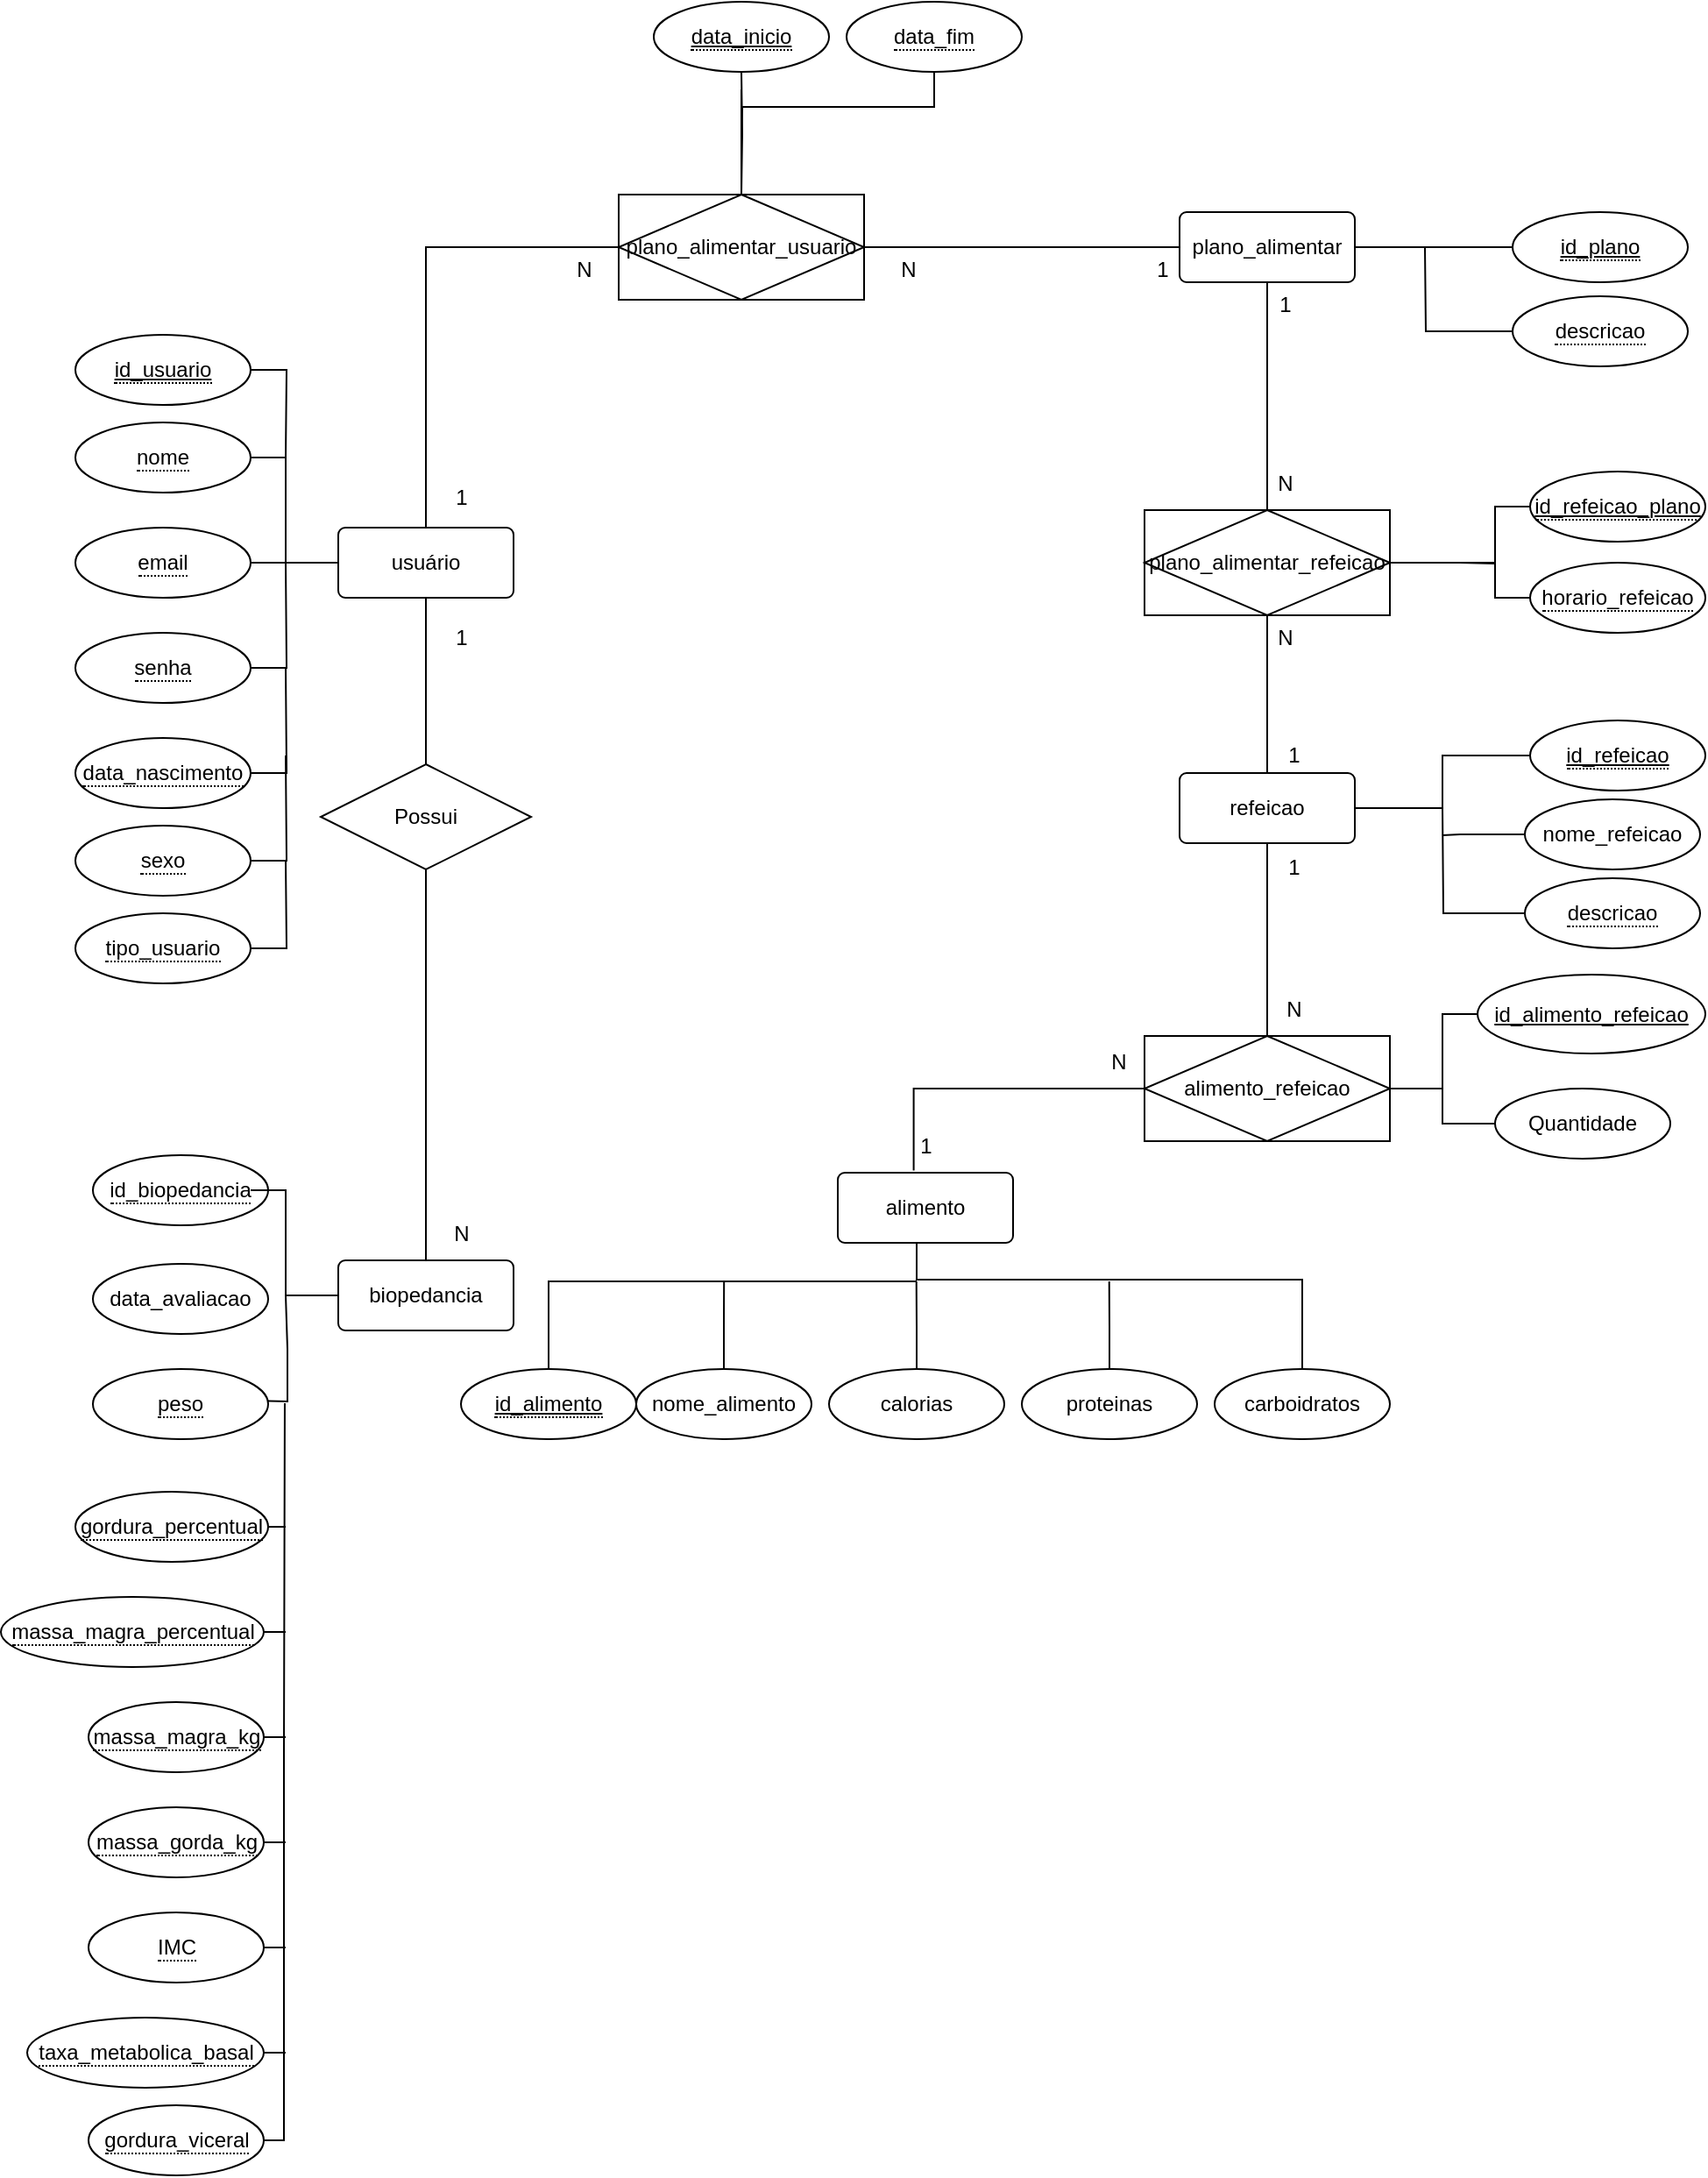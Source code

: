 <mxfile version="26.2.14">
  <diagram name="Página-1" id="QHzQMHKLu4HgC9nErYkX">
    <mxGraphModel dx="2474" dy="953" grid="1" gridSize="10" guides="1" tooltips="1" connect="1" arrows="1" fold="1" page="1" pageScale="1" pageWidth="827" pageHeight="1169" math="0" shadow="0">
      <root>
        <mxCell id="0" />
        <mxCell id="1" parent="0" />
        <mxCell id="FAbaRR8WIeynSip5F0G--24" style="edgeStyle=orthogonalEdgeStyle;rounded=0;orthogonalLoop=1;jettySize=auto;html=1;exitX=0.5;exitY=0;exitDx=0;exitDy=0;entryX=0;entryY=0.5;entryDx=0;entryDy=0;endArrow=none;startFill=0;" parent="1" source="FAbaRR8WIeynSip5F0G--1" target="FAbaRR8WIeynSip5F0G--21" edge="1">
          <mxGeometry relative="1" as="geometry" />
        </mxCell>
        <mxCell id="dp88wuNtWb5u873HW1GU-28" style="edgeStyle=orthogonalEdgeStyle;rounded=0;orthogonalLoop=1;jettySize=auto;html=1;exitX=0.5;exitY=1;exitDx=0;exitDy=0;entryX=0.5;entryY=0;entryDx=0;entryDy=0;endArrow=none;startFill=0;" edge="1" parent="1" source="FAbaRR8WIeynSip5F0G--1" target="FAbaRR8WIeynSip5F0G--2">
          <mxGeometry relative="1" as="geometry" />
        </mxCell>
        <mxCell id="FAbaRR8WIeynSip5F0G--1" value="usuário" style="rounded=1;arcSize=10;whiteSpace=wrap;html=1;align=center;" parent="1" vertex="1">
          <mxGeometry x="150" y="390" width="100" height="40" as="geometry" />
        </mxCell>
        <mxCell id="FAbaRR8WIeynSip5F0G--2" value="biopedancia" style="rounded=1;arcSize=10;whiteSpace=wrap;html=1;align=center;" parent="1" vertex="1">
          <mxGeometry x="150" y="808" width="100" height="40" as="geometry" />
        </mxCell>
        <mxCell id="FAbaRR8WIeynSip5F0G--45" style="edgeStyle=orthogonalEdgeStyle;rounded=0;orthogonalLoop=1;jettySize=auto;html=1;exitX=1;exitY=0.5;exitDx=0;exitDy=0;entryX=0;entryY=0.5;entryDx=0;entryDy=0;endArrow=none;startFill=0;" parent="1" source="FAbaRR8WIeynSip5F0G--3" target="FAbaRR8WIeynSip5F0G--42" edge="1">
          <mxGeometry relative="1" as="geometry" />
        </mxCell>
        <mxCell id="FAbaRR8WIeynSip5F0G--3" value="refeicao" style="rounded=1;arcSize=10;whiteSpace=wrap;html=1;align=center;" parent="1" vertex="1">
          <mxGeometry x="630" y="530" width="100" height="40" as="geometry" />
        </mxCell>
        <mxCell id="dp88wuNtWb5u873HW1GU-25" style="edgeStyle=orthogonalEdgeStyle;rounded=0;orthogonalLoop=1;jettySize=auto;html=1;endArrow=none;startFill=0;exitX=0.5;exitY=1;exitDx=0;exitDy=0;" edge="1" parent="1" source="FAbaRR8WIeynSip5F0G--4" target="dp88wuNtWb5u873HW1GU-76">
          <mxGeometry relative="1" as="geometry">
            <mxPoint x="530" y="890" as="targetPoint" />
            <Array as="points">
              <mxPoint x="480" y="798" />
              <mxPoint x="480" y="819" />
              <mxPoint x="700" y="819" />
            </Array>
          </mxGeometry>
        </mxCell>
        <mxCell id="FAbaRR8WIeynSip5F0G--4" value="alimento" style="rounded=1;arcSize=10;whiteSpace=wrap;html=1;align=center;" parent="1" vertex="1">
          <mxGeometry x="435" y="758" width="100" height="40" as="geometry" />
        </mxCell>
        <mxCell id="FAbaRR8WIeynSip5F0G--32" style="edgeStyle=orthogonalEdgeStyle;rounded=0;orthogonalLoop=1;jettySize=auto;html=1;exitX=1;exitY=0.5;exitDx=0;exitDy=0;entryX=0;entryY=0.5;entryDx=0;entryDy=0;endArrow=none;startFill=0;" parent="1" source="FAbaRR8WIeynSip5F0G--5" target="FAbaRR8WIeynSip5F0G--31" edge="1">
          <mxGeometry relative="1" as="geometry" />
        </mxCell>
        <mxCell id="FAbaRR8WIeynSip5F0G--37" style="edgeStyle=orthogonalEdgeStyle;rounded=0;orthogonalLoop=1;jettySize=auto;html=1;exitX=0.5;exitY=1;exitDx=0;exitDy=0;endArrow=none;startFill=0;" parent="1" source="FAbaRR8WIeynSip5F0G--5" edge="1">
          <mxGeometry relative="1" as="geometry">
            <mxPoint x="680" y="388" as="targetPoint" />
          </mxGeometry>
        </mxCell>
        <mxCell id="FAbaRR8WIeynSip5F0G--5" value="plano_alimentar" style="rounded=1;arcSize=10;whiteSpace=wrap;html=1;align=center;" parent="1" vertex="1">
          <mxGeometry x="630" y="210" width="100" height="40" as="geometry" />
        </mxCell>
        <mxCell id="FAbaRR8WIeynSip5F0G--13" style="edgeStyle=orthogonalEdgeStyle;rounded=0;orthogonalLoop=1;jettySize=auto;html=1;exitX=1;exitY=0.5;exitDx=0;exitDy=0;endArrow=none;startFill=0;" parent="1" source="FAbaRR8WIeynSip5F0G--6" edge="1">
          <mxGeometry relative="1" as="geometry">
            <mxPoint x="120" y="350" as="targetPoint" />
          </mxGeometry>
        </mxCell>
        <mxCell id="FAbaRR8WIeynSip5F0G--6" value="&lt;span style=&quot;border-bottom: 1px dotted&quot;&gt;id_usuario&lt;/span&gt;" style="ellipse;whiteSpace=wrap;html=1;align=center;fontStyle=4" parent="1" vertex="1">
          <mxGeometry y="280" width="100" height="40" as="geometry" />
        </mxCell>
        <mxCell id="FAbaRR8WIeynSip5F0G--12" style="edgeStyle=orthogonalEdgeStyle;rounded=0;orthogonalLoop=1;jettySize=auto;html=1;exitX=1;exitY=0.5;exitDx=0;exitDy=0;endArrow=none;startFill=0;entryX=0;entryY=0.5;entryDx=0;entryDy=0;" parent="1" source="FAbaRR8WIeynSip5F0G--7" target="FAbaRR8WIeynSip5F0G--1" edge="1">
          <mxGeometry relative="1" as="geometry">
            <mxPoint x="200" y="410" as="targetPoint" />
            <mxPoint x="100" y="370" as="sourcePoint" />
            <Array as="points">
              <mxPoint x="120" y="350" />
              <mxPoint x="120" y="410" />
            </Array>
          </mxGeometry>
        </mxCell>
        <mxCell id="FAbaRR8WIeynSip5F0G--7" value="&lt;span style=&quot;border-bottom: 1px dotted&quot;&gt;nome&lt;/span&gt;" style="ellipse;whiteSpace=wrap;html=1;align=center;" parent="1" vertex="1">
          <mxGeometry y="330" width="100" height="40" as="geometry" />
        </mxCell>
        <mxCell id="FAbaRR8WIeynSip5F0G--14" style="edgeStyle=orthogonalEdgeStyle;rounded=0;orthogonalLoop=1;jettySize=auto;html=1;exitX=1;exitY=0.5;exitDx=0;exitDy=0;endArrow=none;startFill=0;" parent="1" source="FAbaRR8WIeynSip5F0G--8" edge="1">
          <mxGeometry relative="1" as="geometry">
            <mxPoint x="120" y="410.103" as="targetPoint" />
          </mxGeometry>
        </mxCell>
        <mxCell id="FAbaRR8WIeynSip5F0G--8" value="&lt;span style=&quot;border-bottom: 1px dotted&quot;&gt;email&lt;/span&gt;" style="ellipse;whiteSpace=wrap;html=1;align=center;" parent="1" vertex="1">
          <mxGeometry y="390" width="100" height="40" as="geometry" />
        </mxCell>
        <mxCell id="FAbaRR8WIeynSip5F0G--15" style="edgeStyle=orthogonalEdgeStyle;rounded=0;orthogonalLoop=1;jettySize=auto;html=1;exitX=1;exitY=0.5;exitDx=0;exitDy=0;endArrow=none;startFill=0;" parent="1" source="FAbaRR8WIeynSip5F0G--9" edge="1">
          <mxGeometry relative="1" as="geometry">
            <mxPoint x="120" y="410" as="targetPoint" />
          </mxGeometry>
        </mxCell>
        <mxCell id="FAbaRR8WIeynSip5F0G--9" value="&lt;span style=&quot;border-bottom: 1px dotted&quot;&gt;senha&lt;/span&gt;" style="ellipse;whiteSpace=wrap;html=1;align=center;" parent="1" vertex="1">
          <mxGeometry y="450" width="100" height="40" as="geometry" />
        </mxCell>
        <mxCell id="FAbaRR8WIeynSip5F0G--16" style="edgeStyle=orthogonalEdgeStyle;rounded=0;orthogonalLoop=1;jettySize=auto;html=1;exitX=1;exitY=0.5;exitDx=0;exitDy=0;endArrow=none;startFill=0;" parent="1" source="FAbaRR8WIeynSip5F0G--10" edge="1">
          <mxGeometry relative="1" as="geometry">
            <mxPoint x="120" y="470" as="targetPoint" />
          </mxGeometry>
        </mxCell>
        <mxCell id="FAbaRR8WIeynSip5F0G--10" value="&lt;span style=&quot;border-bottom: 1px dotted&quot;&gt;data_nascimento&lt;/span&gt;" style="ellipse;whiteSpace=wrap;html=1;align=center;fillColor=default;strokeColor=default;" parent="1" vertex="1">
          <mxGeometry y="510" width="100" height="40" as="geometry" />
        </mxCell>
        <mxCell id="FAbaRR8WIeynSip5F0G--25" style="edgeStyle=orthogonalEdgeStyle;rounded=0;orthogonalLoop=1;jettySize=auto;html=1;exitX=1;exitY=0.5;exitDx=0;exitDy=0;endArrow=none;startFill=0;" parent="1" source="FAbaRR8WIeynSip5F0G--21" target="FAbaRR8WIeynSip5F0G--5" edge="1">
          <mxGeometry relative="1" as="geometry" />
        </mxCell>
        <mxCell id="FAbaRR8WIeynSip5F0G--26" style="edgeStyle=orthogonalEdgeStyle;rounded=0;orthogonalLoop=1;jettySize=auto;html=1;exitX=0.5;exitY=0;exitDx=0;exitDy=0;entryX=0.5;entryY=1;entryDx=0;entryDy=0;endArrow=none;startFill=0;" parent="1" source="FAbaRR8WIeynSip5F0G--21" edge="1">
          <mxGeometry relative="1" as="geometry">
            <mxPoint x="380" y="140" as="targetPoint" />
          </mxGeometry>
        </mxCell>
        <mxCell id="FAbaRR8WIeynSip5F0G--21" value="plano_alimentar_usuario" style="shape=associativeEntity;whiteSpace=wrap;html=1;align=center;" parent="1" vertex="1">
          <mxGeometry x="310" y="200" width="140" height="60" as="geometry" />
        </mxCell>
        <mxCell id="FAbaRR8WIeynSip5F0G--31" value="&lt;span style=&quot;border-bottom: 1px dotted&quot;&gt;id_plano&lt;/span&gt;" style="ellipse;whiteSpace=wrap;html=1;align=center;fontStyle=4" parent="1" vertex="1">
          <mxGeometry x="820" y="210" width="100" height="40" as="geometry" />
        </mxCell>
        <mxCell id="FAbaRR8WIeynSip5F0G--38" style="edgeStyle=orthogonalEdgeStyle;rounded=0;orthogonalLoop=1;jettySize=auto;html=1;endArrow=none;startFill=0;" parent="1" source="dp88wuNtWb5u873HW1GU-9" target="FAbaRR8WIeynSip5F0G--3" edge="1">
          <mxGeometry relative="1" as="geometry">
            <mxPoint x="680" y="448" as="sourcePoint" />
          </mxGeometry>
        </mxCell>
        <mxCell id="FAbaRR8WIeynSip5F0G--42" value="&lt;span style=&quot;border-bottom: 1px dotted&quot;&gt;id_refeicao&lt;/span&gt;" style="ellipse;whiteSpace=wrap;html=1;align=center;fontStyle=4" parent="1" vertex="1">
          <mxGeometry x="830" y="500" width="100" height="40" as="geometry" />
        </mxCell>
        <mxCell id="dp88wuNtWb5u873HW1GU-80" style="edgeStyle=orthogonalEdgeStyle;rounded=0;orthogonalLoop=1;jettySize=auto;html=1;exitX=0.5;exitY=0;exitDx=0;exitDy=0;endArrow=none;startFill=0;" edge="1" parent="1" source="FAbaRR8WIeynSip5F0G--46">
          <mxGeometry relative="1" as="geometry">
            <mxPoint x="480" y="820" as="targetPoint" />
            <Array as="points">
              <mxPoint x="270" y="820" />
            </Array>
          </mxGeometry>
        </mxCell>
        <mxCell id="FAbaRR8WIeynSip5F0G--46" value="&lt;span style=&quot;border-bottom: 1px dotted&quot;&gt;id_alimento&lt;/span&gt;" style="ellipse;whiteSpace=wrap;html=1;align=center;fontStyle=4" parent="1" vertex="1">
          <mxGeometry x="220" y="870" width="100" height="40" as="geometry" />
        </mxCell>
        <mxCell id="dp88wuNtWb5u873HW1GU-81" style="edgeStyle=orthogonalEdgeStyle;rounded=0;orthogonalLoop=1;jettySize=auto;html=1;exitX=0.5;exitY=0;exitDx=0;exitDy=0;endArrow=none;startFill=0;" edge="1" parent="1" source="FAbaRR8WIeynSip5F0G--47">
          <mxGeometry relative="1" as="geometry">
            <mxPoint x="370.095" y="820" as="targetPoint" />
          </mxGeometry>
        </mxCell>
        <mxCell id="FAbaRR8WIeynSip5F0G--47" value="nome_alimento" style="ellipse;whiteSpace=wrap;html=1;align=center;" parent="1" vertex="1">
          <mxGeometry x="320" y="870" width="100" height="40" as="geometry" />
        </mxCell>
        <mxCell id="dp88wuNtWb5u873HW1GU-77" style="edgeStyle=orthogonalEdgeStyle;rounded=0;orthogonalLoop=1;jettySize=auto;html=1;exitX=0.5;exitY=0;exitDx=0;exitDy=0;endArrow=none;startFill=0;" edge="1" parent="1" source="FAbaRR8WIeynSip5F0G--48">
          <mxGeometry relative="1" as="geometry">
            <mxPoint x="479.857" y="820" as="targetPoint" />
          </mxGeometry>
        </mxCell>
        <mxCell id="FAbaRR8WIeynSip5F0G--48" value="calorias" style="ellipse;whiteSpace=wrap;html=1;align=center;" parent="1" vertex="1">
          <mxGeometry x="430" y="870" width="100" height="40" as="geometry" />
        </mxCell>
        <mxCell id="FAbaRR8WIeynSip5F0G--64" style="edgeStyle=orthogonalEdgeStyle;rounded=0;orthogonalLoop=1;jettySize=auto;html=1;exitX=1;exitY=0.5;exitDx=0;exitDy=0;endArrow=none;startFill=0;" parent="1" source="FAbaRR8WIeynSip5F0G--62" target="FAbaRR8WIeynSip5F0G--63" edge="1">
          <mxGeometry relative="1" as="geometry" />
        </mxCell>
        <mxCell id="dp88wuNtWb5u873HW1GU-84" style="edgeStyle=orthogonalEdgeStyle;rounded=0;orthogonalLoop=1;jettySize=auto;html=1;exitX=0.5;exitY=0;exitDx=0;exitDy=0;endArrow=none;startFill=0;" edge="1" parent="1" source="FAbaRR8WIeynSip5F0G--62" target="FAbaRR8WIeynSip5F0G--3">
          <mxGeometry relative="1" as="geometry" />
        </mxCell>
        <mxCell id="FAbaRR8WIeynSip5F0G--62" value="alimento_refeicao" style="shape=associativeEntity;whiteSpace=wrap;html=1;align=center;" parent="1" vertex="1">
          <mxGeometry x="610" y="680" width="140" height="60" as="geometry" />
        </mxCell>
        <mxCell id="FAbaRR8WIeynSip5F0G--63" value="Quantidade" style="ellipse;whiteSpace=wrap;html=1;align=center;" parent="1" vertex="1">
          <mxGeometry x="810" y="710" width="100" height="40" as="geometry" />
        </mxCell>
        <mxCell id="dp88wuNtWb5u873HW1GU-1" value="N" style="text;html=1;align=center;verticalAlign=middle;resizable=0;points=[];autosize=1;strokeColor=none;fillColor=none;" vertex="1" parent="1">
          <mxGeometry x="460" y="228" width="30" height="30" as="geometry" />
        </mxCell>
        <mxCell id="dp88wuNtWb5u873HW1GU-2" value="1" style="text;html=1;align=center;verticalAlign=middle;resizable=0;points=[];autosize=1;strokeColor=none;fillColor=none;" vertex="1" parent="1">
          <mxGeometry x="205" y="358" width="30" height="30" as="geometry" />
        </mxCell>
        <mxCell id="dp88wuNtWb5u873HW1GU-4" value="" style="edgeStyle=orthogonalEdgeStyle;rounded=0;orthogonalLoop=1;jettySize=auto;html=1;endArrow=none;startFill=0;" edge="1" parent="1" target="FAbaRR8WIeynSip5F0G--21">
          <mxGeometry relative="1" as="geometry">
            <mxPoint x="380" y="130" as="sourcePoint" />
          </mxGeometry>
        </mxCell>
        <mxCell id="dp88wuNtWb5u873HW1GU-5" value="N" style="text;html=1;align=center;verticalAlign=middle;resizable=0;points=[];autosize=1;strokeColor=none;fillColor=none;" vertex="1" parent="1">
          <mxGeometry x="275" y="228" width="30" height="30" as="geometry" />
        </mxCell>
        <mxCell id="dp88wuNtWb5u873HW1GU-7" value="1" style="text;html=1;align=center;verticalAlign=middle;resizable=0;points=[];autosize=1;strokeColor=none;fillColor=none;" vertex="1" parent="1">
          <mxGeometry x="605" y="228" width="30" height="30" as="geometry" />
        </mxCell>
        <mxCell id="dp88wuNtWb5u873HW1GU-13" style="edgeStyle=orthogonalEdgeStyle;rounded=0;orthogonalLoop=1;jettySize=auto;html=1;exitX=1;exitY=0.5;exitDx=0;exitDy=0;entryX=0;entryY=0.5;entryDx=0;entryDy=0;endArrow=none;startFill=0;" edge="1" parent="1" source="dp88wuNtWb5u873HW1GU-9" target="dp88wuNtWb5u873HW1GU-10">
          <mxGeometry relative="1" as="geometry">
            <Array as="points">
              <mxPoint x="810" y="410" />
              <mxPoint x="810" y="378" />
            </Array>
          </mxGeometry>
        </mxCell>
        <mxCell id="dp88wuNtWb5u873HW1GU-9" value="plano_alimentar_refeicao" style="shape=associativeEntity;whiteSpace=wrap;html=1;align=center;" vertex="1" parent="1">
          <mxGeometry x="610" y="380" width="140" height="60" as="geometry" />
        </mxCell>
        <mxCell id="dp88wuNtWb5u873HW1GU-10" value="&lt;span style=&quot;border-bottom: 1px dotted&quot;&gt;id_refeicao_plano&lt;/span&gt;" style="ellipse;whiteSpace=wrap;html=1;align=center;fontStyle=4" vertex="1" parent="1">
          <mxGeometry x="830" y="358" width="100" height="40" as="geometry" />
        </mxCell>
        <mxCell id="dp88wuNtWb5u873HW1GU-17" value="N" style="text;html=1;align=center;verticalAlign=middle;resizable=0;points=[];autosize=1;strokeColor=none;fillColor=none;" vertex="1" parent="1">
          <mxGeometry x="675" y="350" width="30" height="30" as="geometry" />
        </mxCell>
        <mxCell id="dp88wuNtWb5u873HW1GU-18" value="1" style="text;html=1;align=center;verticalAlign=middle;resizable=0;points=[];autosize=1;strokeColor=none;fillColor=none;" vertex="1" parent="1">
          <mxGeometry x="675" y="248" width="30" height="30" as="geometry" />
        </mxCell>
        <mxCell id="dp88wuNtWb5u873HW1GU-19" value="N" style="text;html=1;align=center;verticalAlign=middle;resizable=0;points=[];autosize=1;strokeColor=none;fillColor=none;" vertex="1" parent="1">
          <mxGeometry x="675" y="438" width="30" height="30" as="geometry" />
        </mxCell>
        <mxCell id="dp88wuNtWb5u873HW1GU-22" value="N" style="text;html=1;align=center;verticalAlign=middle;resizable=0;points=[];autosize=1;strokeColor=none;fillColor=none;" vertex="1" parent="1">
          <mxGeometry x="680" y="650" width="30" height="30" as="geometry" />
        </mxCell>
        <mxCell id="dp88wuNtWb5u873HW1GU-23" value="N" style="text;html=1;align=center;verticalAlign=middle;resizable=0;points=[];autosize=1;strokeColor=none;fillColor=none;" vertex="1" parent="1">
          <mxGeometry x="580" y="680" width="30" height="30" as="geometry" />
        </mxCell>
        <mxCell id="dp88wuNtWb5u873HW1GU-24" value="1" style="text;html=1;align=center;verticalAlign=middle;resizable=0;points=[];autosize=1;strokeColor=none;fillColor=none;" vertex="1" parent="1">
          <mxGeometry x="470" y="728" width="30" height="30" as="geometry" />
        </mxCell>
        <mxCell id="dp88wuNtWb5u873HW1GU-27" value="1" style="text;html=1;align=center;verticalAlign=middle;resizable=0;points=[];autosize=1;strokeColor=none;fillColor=none;" vertex="1" parent="1">
          <mxGeometry x="680" y="569" width="30" height="30" as="geometry" />
        </mxCell>
        <mxCell id="dp88wuNtWb5u873HW1GU-29" value="N" style="text;html=1;align=center;verticalAlign=middle;resizable=0;points=[];autosize=1;strokeColor=none;fillColor=none;" vertex="1" parent="1">
          <mxGeometry x="205" y="778" width="30" height="30" as="geometry" />
        </mxCell>
        <mxCell id="dp88wuNtWb5u873HW1GU-37" value="&lt;span style=&quot;border-bottom: 1px dotted&quot;&gt;id_biopedancia&lt;/span&gt;" style="ellipse;whiteSpace=wrap;html=1;align=center;" vertex="1" parent="1">
          <mxGeometry x="10" y="748" width="100" height="40" as="geometry" />
        </mxCell>
        <mxCell id="dp88wuNtWb5u873HW1GU-38" style="edgeStyle=orthogonalEdgeStyle;rounded=0;orthogonalLoop=1;jettySize=auto;html=1;exitX=1;exitY=0.5;exitDx=0;exitDy=0;endArrow=none;startFill=0;entryX=0;entryY=0.5;entryDx=0;entryDy=0;" edge="1" parent="1">
          <mxGeometry relative="1" as="geometry">
            <mxPoint x="150" y="828" as="targetPoint" />
            <mxPoint x="100" y="768" as="sourcePoint" />
            <Array as="points">
              <mxPoint x="120" y="768" />
              <mxPoint x="120" y="828" />
            </Array>
          </mxGeometry>
        </mxCell>
        <mxCell id="dp88wuNtWb5u873HW1GU-41" value="data_avaliacao" style="ellipse;whiteSpace=wrap;html=1;align=center;" vertex="1" parent="1">
          <mxGeometry x="10" y="810" width="100" height="40" as="geometry" />
        </mxCell>
        <mxCell id="dp88wuNtWb5u873HW1GU-42" style="edgeStyle=orthogonalEdgeStyle;rounded=0;orthogonalLoop=1;jettySize=auto;html=1;exitX=1;exitY=0.5;exitDx=0;exitDy=0;endArrow=none;startFill=0;" edge="1" parent="1">
          <mxGeometry relative="1" as="geometry">
            <mxPoint x="120" y="828" as="targetPoint" />
            <mxPoint x="100" y="888" as="sourcePoint" />
          </mxGeometry>
        </mxCell>
        <mxCell id="dp88wuNtWb5u873HW1GU-43" value="&lt;span style=&quot;border-bottom: 1px dotted&quot;&gt;peso&lt;/span&gt;" style="ellipse;whiteSpace=wrap;html=1;align=center;" vertex="1" parent="1">
          <mxGeometry x="10" y="870" width="100" height="40" as="geometry" />
        </mxCell>
        <mxCell id="dp88wuNtWb5u873HW1GU-67" style="edgeStyle=orthogonalEdgeStyle;rounded=0;orthogonalLoop=1;jettySize=auto;html=1;exitX=1;exitY=0.5;exitDx=0;exitDy=0;endArrow=none;startFill=0;" edge="1" parent="1" source="dp88wuNtWb5u873HW1GU-45">
          <mxGeometry relative="1" as="geometry">
            <mxPoint x="120" y="959.917" as="targetPoint" />
          </mxGeometry>
        </mxCell>
        <mxCell id="dp88wuNtWb5u873HW1GU-45" value="&lt;span style=&quot;border-bottom: 1px dotted&quot;&gt;gordura_percentual&lt;/span&gt;" style="ellipse;whiteSpace=wrap;html=1;align=center;" vertex="1" parent="1">
          <mxGeometry y="940" width="110" height="40" as="geometry" />
        </mxCell>
        <mxCell id="dp88wuNtWb5u873HW1GU-46" value="1" style="text;html=1;align=center;verticalAlign=middle;resizable=0;points=[];autosize=1;strokeColor=none;fillColor=none;" vertex="1" parent="1">
          <mxGeometry x="205" y="438" width="30" height="30" as="geometry" />
        </mxCell>
        <mxCell id="dp88wuNtWb5u873HW1GU-47" value="Possui" style="shape=rhombus;perimeter=rhombusPerimeter;whiteSpace=wrap;html=1;align=center;" vertex="1" parent="1">
          <mxGeometry x="140" y="525" width="120" height="60" as="geometry" />
        </mxCell>
        <mxCell id="dp88wuNtWb5u873HW1GU-48" value="&lt;span style=&quot;border-bottom: 1px dotted&quot;&gt;data_inicio&lt;/span&gt;" style="ellipse;whiteSpace=wrap;html=1;align=center;fontStyle=4" vertex="1" parent="1">
          <mxGeometry x="330" y="90" width="100" height="40" as="geometry" />
        </mxCell>
        <mxCell id="dp88wuNtWb5u873HW1GU-51" value="1" style="text;html=1;align=center;verticalAlign=middle;resizable=0;points=[];autosize=1;strokeColor=none;fillColor=none;" vertex="1" parent="1">
          <mxGeometry x="680" y="505" width="30" height="30" as="geometry" />
        </mxCell>
        <mxCell id="dp88wuNtWb5u873HW1GU-55" style="edgeStyle=orthogonalEdgeStyle;rounded=0;orthogonalLoop=1;jettySize=auto;html=1;exitX=1;exitY=0.5;exitDx=0;exitDy=0;endArrow=none;startFill=0;" edge="1" parent="1" source="dp88wuNtWb5u873HW1GU-52">
          <mxGeometry relative="1" as="geometry">
            <mxPoint x="120" y="580" as="targetPoint" />
          </mxGeometry>
        </mxCell>
        <mxCell id="dp88wuNtWb5u873HW1GU-52" value="&lt;span style=&quot;border-bottom: 1px dotted&quot;&gt;tipo_usuario&lt;/span&gt;" style="ellipse;whiteSpace=wrap;html=1;align=center;" vertex="1" parent="1">
          <mxGeometry y="610" width="100" height="40" as="geometry" />
        </mxCell>
        <mxCell id="dp88wuNtWb5u873HW1GU-54" style="edgeStyle=orthogonalEdgeStyle;rounded=0;orthogonalLoop=1;jettySize=auto;html=1;exitX=1;exitY=0.5;exitDx=0;exitDy=0;endArrow=none;startFill=0;" edge="1" parent="1" source="dp88wuNtWb5u873HW1GU-53">
          <mxGeometry relative="1" as="geometry">
            <mxPoint x="120" y="520" as="targetPoint" />
          </mxGeometry>
        </mxCell>
        <mxCell id="dp88wuNtWb5u873HW1GU-53" value="&lt;span style=&quot;border-bottom: 1px dotted&quot;&gt;sexo&lt;/span&gt;" style="ellipse;whiteSpace=wrap;html=1;align=center;" vertex="1" parent="1">
          <mxGeometry y="560" width="100" height="40" as="geometry" />
        </mxCell>
        <mxCell id="dp88wuNtWb5u873HW1GU-68" style="edgeStyle=orthogonalEdgeStyle;rounded=0;orthogonalLoop=1;jettySize=auto;html=1;exitX=1;exitY=0.5;exitDx=0;exitDy=0;endArrow=none;startFill=0;" edge="1" parent="1" source="dp88wuNtWb5u873HW1GU-57">
          <mxGeometry relative="1" as="geometry">
            <mxPoint x="120" y="1019.917" as="targetPoint" />
          </mxGeometry>
        </mxCell>
        <mxCell id="dp88wuNtWb5u873HW1GU-57" value="&lt;span style=&quot;border-bottom: 1px dotted&quot;&gt;massa_magra_percentual&lt;/span&gt;" style="ellipse;whiteSpace=wrap;html=1;align=center;" vertex="1" parent="1">
          <mxGeometry x="-42.5" y="1000" width="150" height="40" as="geometry" />
        </mxCell>
        <mxCell id="dp88wuNtWb5u873HW1GU-69" style="edgeStyle=orthogonalEdgeStyle;rounded=0;orthogonalLoop=1;jettySize=auto;html=1;exitX=1;exitY=0.5;exitDx=0;exitDy=0;endArrow=none;startFill=0;" edge="1" parent="1" source="dp88wuNtWb5u873HW1GU-58">
          <mxGeometry relative="1" as="geometry">
            <mxPoint x="120" y="1079.917" as="targetPoint" />
          </mxGeometry>
        </mxCell>
        <mxCell id="dp88wuNtWb5u873HW1GU-58" value="&lt;span style=&quot;border-bottom: 1px dotted&quot;&gt;massa_magra_kg&lt;/span&gt;" style="ellipse;whiteSpace=wrap;html=1;align=center;" vertex="1" parent="1">
          <mxGeometry x="7.5" y="1060" width="100" height="40" as="geometry" />
        </mxCell>
        <mxCell id="dp88wuNtWb5u873HW1GU-70" style="edgeStyle=orthogonalEdgeStyle;rounded=0;orthogonalLoop=1;jettySize=auto;html=1;exitX=1;exitY=0.5;exitDx=0;exitDy=0;endArrow=none;startFill=0;" edge="1" parent="1" source="dp88wuNtWb5u873HW1GU-59">
          <mxGeometry relative="1" as="geometry">
            <mxPoint x="120" y="1139.917" as="targetPoint" />
          </mxGeometry>
        </mxCell>
        <mxCell id="dp88wuNtWb5u873HW1GU-59" value="&lt;span style=&quot;border-bottom: 1px dotted&quot;&gt;massa_gorda_kg&lt;/span&gt;" style="ellipse;whiteSpace=wrap;html=1;align=center;" vertex="1" parent="1">
          <mxGeometry x="7.5" y="1120" width="100" height="40" as="geometry" />
        </mxCell>
        <mxCell id="dp88wuNtWb5u873HW1GU-66" style="edgeStyle=orthogonalEdgeStyle;rounded=0;orthogonalLoop=1;jettySize=auto;html=1;exitX=1;exitY=0.5;exitDx=0;exitDy=0;endArrow=none;startFill=0;" edge="1" parent="1" source="dp88wuNtWb5u873HW1GU-60">
          <mxGeometry relative="1" as="geometry">
            <mxPoint x="120.0" y="1200.391" as="targetPoint" />
          </mxGeometry>
        </mxCell>
        <mxCell id="dp88wuNtWb5u873HW1GU-60" value="&lt;span style=&quot;border-bottom: 1px dotted&quot;&gt;IMC&lt;/span&gt;" style="ellipse;whiteSpace=wrap;html=1;align=center;" vertex="1" parent="1">
          <mxGeometry x="7.5" y="1180" width="100" height="40" as="geometry" />
        </mxCell>
        <mxCell id="dp88wuNtWb5u873HW1GU-65" style="edgeStyle=orthogonalEdgeStyle;rounded=0;orthogonalLoop=1;jettySize=auto;html=1;exitX=1;exitY=0.5;exitDx=0;exitDy=0;endArrow=none;startFill=0;" edge="1" parent="1" source="dp88wuNtWb5u873HW1GU-61">
          <mxGeometry relative="1" as="geometry">
            <mxPoint x="120.0" y="1260.391" as="targetPoint" />
          </mxGeometry>
        </mxCell>
        <mxCell id="dp88wuNtWb5u873HW1GU-61" value="&lt;span style=&quot;border-bottom: 1px dotted&quot;&gt;taxa_metabolica_basal&lt;/span&gt;" style="ellipse;whiteSpace=wrap;html=1;align=center;" vertex="1" parent="1">
          <mxGeometry x="-27.5" y="1240" width="135" height="40" as="geometry" />
        </mxCell>
        <mxCell id="dp88wuNtWb5u873HW1GU-64" style="edgeStyle=orthogonalEdgeStyle;rounded=0;orthogonalLoop=1;jettySize=auto;html=1;exitX=1;exitY=0.5;exitDx=0;exitDy=0;endArrow=none;startFill=0;" edge="1" parent="1" source="dp88wuNtWb5u873HW1GU-62">
          <mxGeometry relative="1" as="geometry">
            <mxPoint x="119.48" y="889.52" as="targetPoint" />
            <mxPoint x="69.48" y="1289.52" as="sourcePoint" />
            <Array as="points">
              <mxPoint x="119" y="1310" />
              <mxPoint x="119" y="1090" />
              <mxPoint x="120" y="1090" />
            </Array>
          </mxGeometry>
        </mxCell>
        <mxCell id="dp88wuNtWb5u873HW1GU-62" value="&lt;span style=&quot;border-bottom: 1px dotted&quot;&gt;gordura_viceral&lt;/span&gt;" style="ellipse;whiteSpace=wrap;html=1;align=center;" vertex="1" parent="1">
          <mxGeometry x="7.5" y="1290" width="100" height="40" as="geometry" />
        </mxCell>
        <mxCell id="dp88wuNtWb5u873HW1GU-63" style="edgeStyle=orthogonalEdgeStyle;rounded=0;orthogonalLoop=1;jettySize=auto;html=1;exitX=0.5;exitY=1;exitDx=0;exitDy=0;" edge="1" parent="1" source="dp88wuNtWb5u873HW1GU-57" target="dp88wuNtWb5u873HW1GU-57">
          <mxGeometry relative="1" as="geometry" />
        </mxCell>
        <mxCell id="dp88wuNtWb5u873HW1GU-79" style="edgeStyle=orthogonalEdgeStyle;rounded=0;orthogonalLoop=1;jettySize=auto;html=1;exitX=0.5;exitY=0;exitDx=0;exitDy=0;endArrow=none;startFill=0;" edge="1" parent="1" source="dp88wuNtWb5u873HW1GU-75">
          <mxGeometry relative="1" as="geometry">
            <mxPoint x="589.857" y="820" as="targetPoint" />
          </mxGeometry>
        </mxCell>
        <mxCell id="dp88wuNtWb5u873HW1GU-75" value="proteinas" style="ellipse;whiteSpace=wrap;html=1;align=center;" vertex="1" parent="1">
          <mxGeometry x="540" y="870" width="100" height="40" as="geometry" />
        </mxCell>
        <mxCell id="dp88wuNtWb5u873HW1GU-76" value="carboidratos" style="ellipse;whiteSpace=wrap;html=1;align=center;" vertex="1" parent="1">
          <mxGeometry x="650" y="870" width="100" height="40" as="geometry" />
        </mxCell>
        <mxCell id="dp88wuNtWb5u873HW1GU-83" style="edgeStyle=orthogonalEdgeStyle;rounded=0;orthogonalLoop=1;jettySize=auto;html=1;exitX=0;exitY=0.5;exitDx=0;exitDy=0;entryX=0.433;entryY=-0.032;entryDx=0;entryDy=0;entryPerimeter=0;endArrow=none;startFill=0;" edge="1" parent="1" source="FAbaRR8WIeynSip5F0G--62" target="FAbaRR8WIeynSip5F0G--4">
          <mxGeometry relative="1" as="geometry" />
        </mxCell>
        <mxCell id="dp88wuNtWb5u873HW1GU-86" style="edgeStyle=orthogonalEdgeStyle;rounded=0;orthogonalLoop=1;jettySize=auto;html=1;exitX=0;exitY=0.5;exitDx=0;exitDy=0;endArrow=none;startFill=0;" edge="1" parent="1" source="dp88wuNtWb5u873HW1GU-85">
          <mxGeometry relative="1" as="geometry">
            <mxPoint x="780" y="710" as="targetPoint" />
          </mxGeometry>
        </mxCell>
        <mxCell id="dp88wuNtWb5u873HW1GU-85" value="id_alimento_refeicao" style="ellipse;whiteSpace=wrap;html=1;align=center;fontStyle=4" vertex="1" parent="1">
          <mxGeometry x="800" y="645" width="130" height="45" as="geometry" />
        </mxCell>
        <mxCell id="dp88wuNtWb5u873HW1GU-90" style="edgeStyle=orthogonalEdgeStyle;rounded=0;orthogonalLoop=1;jettySize=auto;html=1;exitX=0;exitY=0.5;exitDx=0;exitDy=0;endArrow=none;startFill=0;" edge="1" parent="1" source="dp88wuNtWb5u873HW1GU-87">
          <mxGeometry relative="1" as="geometry">
            <mxPoint x="780" y="565.476" as="targetPoint" />
            <Array as="points">
              <mxPoint x="790" y="565" />
              <mxPoint x="790" y="565" />
            </Array>
          </mxGeometry>
        </mxCell>
        <mxCell id="dp88wuNtWb5u873HW1GU-87" value="nome_refeicao" style="ellipse;whiteSpace=wrap;html=1;align=center;" vertex="1" parent="1">
          <mxGeometry x="827" y="545" width="100" height="40" as="geometry" />
        </mxCell>
        <mxCell id="dp88wuNtWb5u873HW1GU-89" style="edgeStyle=orthogonalEdgeStyle;rounded=0;orthogonalLoop=1;jettySize=auto;html=1;exitX=0;exitY=0.5;exitDx=0;exitDy=0;endArrow=none;startFill=0;" edge="1" parent="1" source="dp88wuNtWb5u873HW1GU-88">
          <mxGeometry relative="1" as="geometry">
            <mxPoint x="780" y="550" as="targetPoint" />
          </mxGeometry>
        </mxCell>
        <mxCell id="dp88wuNtWb5u873HW1GU-88" value="&lt;span style=&quot;border-bottom: 1px dotted&quot;&gt;descricao&lt;/span&gt;" style="ellipse;whiteSpace=wrap;html=1;align=center;" vertex="1" parent="1">
          <mxGeometry x="827" y="590" width="100" height="40" as="geometry" />
        </mxCell>
        <mxCell id="dp88wuNtWb5u873HW1GU-92" style="edgeStyle=orthogonalEdgeStyle;rounded=0;orthogonalLoop=1;jettySize=auto;html=1;exitX=0;exitY=0.5;exitDx=0;exitDy=0;endArrow=none;startFill=0;" edge="1" parent="1" source="dp88wuNtWb5u873HW1GU-91">
          <mxGeometry relative="1" as="geometry">
            <mxPoint x="790" y="410" as="targetPoint" />
          </mxGeometry>
        </mxCell>
        <mxCell id="dp88wuNtWb5u873HW1GU-91" value="&lt;span style=&quot;border-bottom: 1px dotted&quot;&gt;horario_refeicao&lt;/span&gt;" style="ellipse;whiteSpace=wrap;html=1;align=center;" vertex="1" parent="1">
          <mxGeometry x="830" y="410" width="100" height="40" as="geometry" />
        </mxCell>
        <mxCell id="dp88wuNtWb5u873HW1GU-94" style="edgeStyle=orthogonalEdgeStyle;rounded=0;orthogonalLoop=1;jettySize=auto;html=1;exitX=0;exitY=0.5;exitDx=0;exitDy=0;endArrow=none;startFill=0;" edge="1" parent="1" source="dp88wuNtWb5u873HW1GU-93">
          <mxGeometry relative="1" as="geometry">
            <mxPoint x="770" y="230" as="targetPoint" />
          </mxGeometry>
        </mxCell>
        <mxCell id="dp88wuNtWb5u873HW1GU-93" value="&lt;span style=&quot;border-bottom: 1px dotted&quot;&gt;descricao&lt;/span&gt;" style="ellipse;whiteSpace=wrap;html=1;align=center;" vertex="1" parent="1">
          <mxGeometry x="820" y="258" width="100" height="40" as="geometry" />
        </mxCell>
        <mxCell id="dp88wuNtWb5u873HW1GU-96" style="edgeStyle=orthogonalEdgeStyle;rounded=0;orthogonalLoop=1;jettySize=auto;html=1;exitX=0.5;exitY=1;exitDx=0;exitDy=0;endArrow=none;startFill=0;" edge="1" parent="1" source="dp88wuNtWb5u873HW1GU-95">
          <mxGeometry relative="1" as="geometry">
            <mxPoint x="380" y="170" as="targetPoint" />
          </mxGeometry>
        </mxCell>
        <mxCell id="dp88wuNtWb5u873HW1GU-95" value="&lt;span style=&quot;border-bottom: 1px dotted&quot;&gt;data_fim&lt;/span&gt;" style="ellipse;whiteSpace=wrap;html=1;align=center;" vertex="1" parent="1">
          <mxGeometry x="440" y="90" width="100" height="40" as="geometry" />
        </mxCell>
      </root>
    </mxGraphModel>
  </diagram>
</mxfile>
